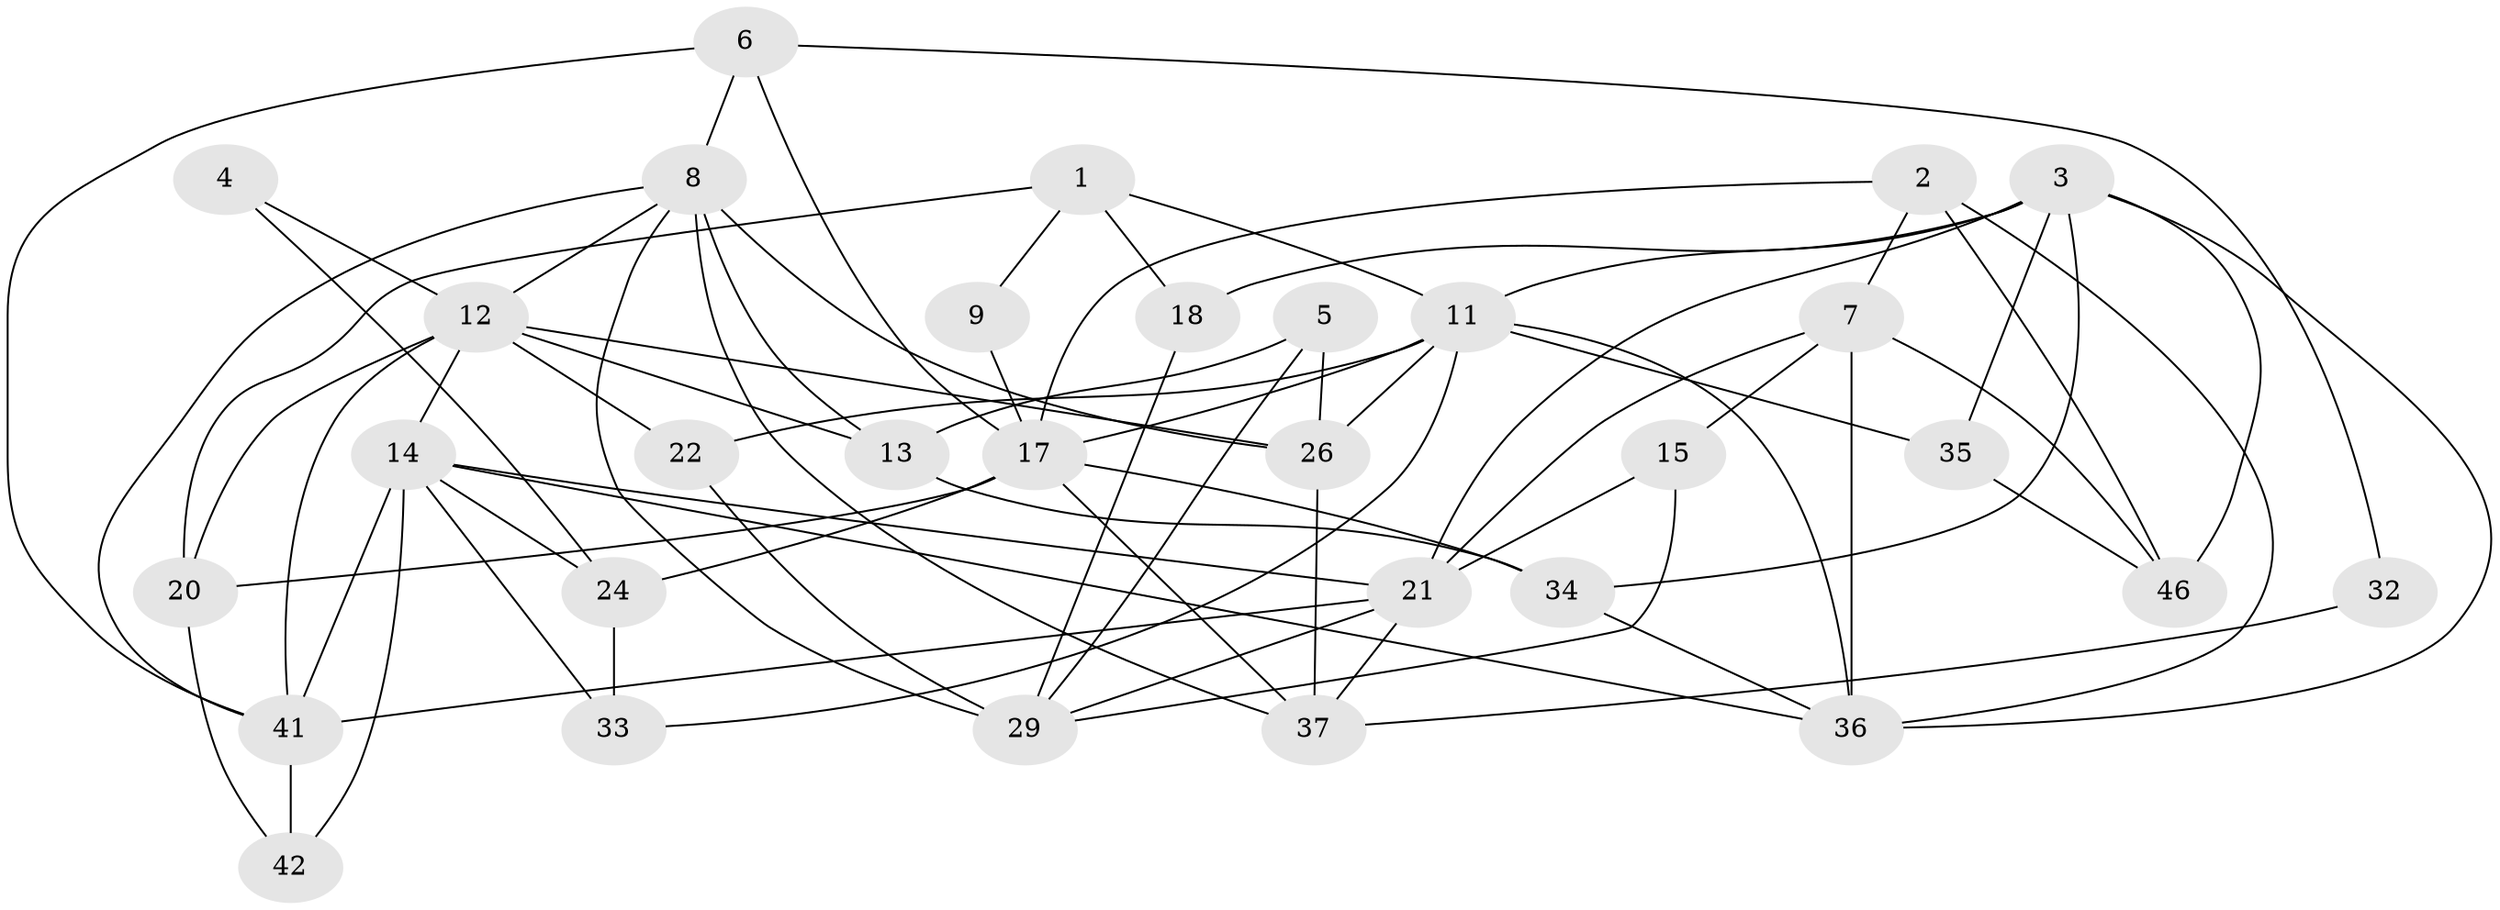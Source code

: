 // original degree distribution, {5: 0.19607843137254902, 4: 0.3137254901960784, 6: 0.0784313725490196, 3: 0.27450980392156865, 2: 0.09803921568627451, 7: 0.0392156862745098}
// Generated by graph-tools (version 1.1) at 2025/11/02/27/25 16:11:24]
// undirected, 31 vertices, 72 edges
graph export_dot {
graph [start="1"]
  node [color=gray90,style=filled];
  1 [super="+16"];
  2 [super="+10"];
  3 [super="+19"];
  4;
  5;
  6;
  7 [super="+38"];
  8 [super="+27"];
  9 [super="+30"];
  11 [super="+49"];
  12 [super="+25"];
  13 [super="+28"];
  14 [super="+31"];
  15;
  17 [super="+39"];
  18;
  20 [super="+23"];
  21 [super="+44"];
  22;
  24 [super="+45"];
  26 [super="+48"];
  29 [super="+43"];
  32;
  33;
  34 [super="+40"];
  35;
  36;
  37 [super="+47"];
  41 [super="+51"];
  42;
  46 [super="+50"];
  1 -- 20;
  1 -- 11 [weight=2];
  1 -- 9 [weight=2];
  1 -- 18;
  2 -- 36 [weight=2];
  2 -- 17;
  2 -- 7;
  2 -- 46;
  3 -- 18;
  3 -- 35;
  3 -- 46 [weight=2];
  3 -- 36;
  3 -- 21;
  3 -- 11;
  3 -- 34;
  4 -- 12;
  4 -- 24 [weight=2];
  5 -- 29;
  5 -- 26 [weight=2];
  5 -- 13;
  6 -- 41;
  6 -- 32;
  6 -- 17;
  6 -- 8;
  7 -- 46;
  7 -- 15;
  7 -- 36;
  7 -- 21;
  8 -- 26 [weight=2];
  8 -- 13 [weight=2];
  8 -- 29;
  8 -- 12;
  8 -- 41;
  8 -- 37;
  9 -- 17;
  11 -- 36;
  11 -- 26;
  11 -- 35;
  11 -- 17;
  11 -- 33;
  11 -- 22;
  12 -- 22;
  12 -- 41;
  12 -- 20;
  12 -- 13;
  12 -- 14;
  12 -- 26;
  13 -- 34;
  14 -- 36;
  14 -- 33;
  14 -- 21;
  14 -- 24;
  14 -- 42;
  14 -- 41;
  15 -- 21;
  15 -- 29;
  17 -- 20;
  17 -- 34;
  17 -- 24;
  17 -- 37;
  18 -- 29;
  20 -- 42;
  21 -- 41;
  21 -- 29;
  21 -- 37;
  22 -- 29;
  24 -- 33;
  26 -- 37;
  32 -- 37;
  34 -- 36;
  35 -- 46;
  41 -- 42;
}
